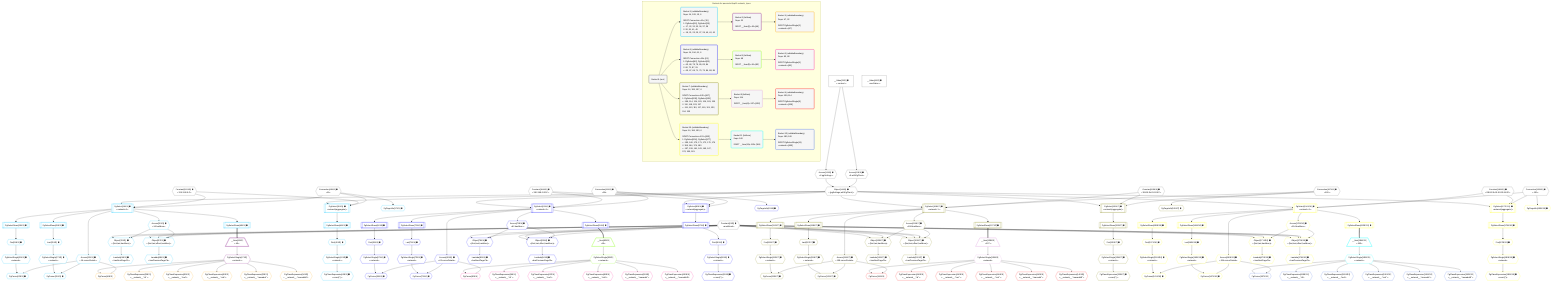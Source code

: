 %%{init: {'themeVariables': { 'fontSize': '12px'}}}%%
graph TD
    classDef path fill:#eee,stroke:#000,color:#000
    classDef plan fill:#fff,stroke-width:1px,color:#000
    classDef itemplan fill:#fff,stroke-width:2px,color:#000
    classDef unbatchedplan fill:#dff,stroke-width:1px,color:#000
    classDef sideeffectplan fill:#fcc,stroke-width:2px,color:#000
    classDef bucket fill:#f6f6f6,color:#000,stroke-width:2px,text-align:left


    %% plan dependencies
    Object14{{"Object[14∈0] ➊<br />ᐸ{pgSettings,withPgClient}ᐳ"}}:::plan
    Access12{{"Access[12∈0] ➊<br />ᐸ2.pgSettingsᐳ"}}:::plan
    Access13{{"Access[13∈0] ➊<br />ᐸ2.withPgClientᐳ"}}:::plan
    Access12 & Access13 --> Object14
    __Value2["__Value[2∈0] ➊<br />ᐸcontextᐳ"]:::plan
    __Value2 --> Access12
    __Value2 --> Access13
    __Value4["__Value[4∈0] ➊<br />ᐸrootValueᐳ"]:::plan
    Constant6{{"Constant[6∈0] ➊<br />ᐸundefinedᐳ"}}:::plan
    Connection15{{"Connection[15∈0] ➊<br />ᐸ11ᐳ"}}:::plan
    Connection61{{"Connection[61∈0] ➊<br />ᐸ59ᐳ"}}:::plan
    Connection107{{"Connection[107∈0] ➊<br />ᐸ105ᐳ"}}:::plan
    Connection153{{"Connection[153∈0] ➊<br />ᐸ151ᐳ"}}:::plan
    Constant193{{"Constant[193∈0] ➊<br />ᐸ'192.168.0.0'ᐳ"}}:::plan
    Constant194{{"Constant[194∈0] ➊<br />ᐸ'192.168.0.0/16'ᐳ"}}:::plan
    Constant195{{"Constant[195∈0] ➊<br />ᐸ'08:00:2b:01:02:03'ᐳ"}}:::plan
    Constant196{{"Constant[196∈0] ➊<br />ᐸ'08:00:2b:01:02:03:04:05'ᐳ"}}:::plan
    Object37{{"Object[37∈1] ➊<br />ᐸ{first,last,offset,hasMore}ᐳ"}}:::plan
    Access32{{"Access[32∈1] ➊<br />ᐸ16.hasMoreᐳ"}}:::plan
    Constant6 & Constant6 & Constant6 & Access32 --> Object37
    PgSelect16[["PgSelect[16∈1] ➊<br />ᐸnetwork+1ᐳ"]]:::plan
    Object14 & Constant193 & Connection15 --> PgSelect16
    Object33{{"Object[33∈1] ➊<br />ᐸ{first,last,hasMore}ᐳ"}}:::plan
    Constant6 & Constant6 & Access32 --> Object33
    PgSelect39[["PgSelect[39∈1] ➊<br />ᐸnetwork(aggregate)ᐳ"]]:::plan
    Object14 & Constant193 & Connection15 --> PgSelect39
    PgCursor23{{"PgCursor[23∈1] ➊"}}:::plan
    PgSelectSingle21{{"PgSelectSingle[21∈1] ➊<br />ᐸnetworkᐳ"}}:::plan
    Access22{{"Access[22∈1] ➊<br />ᐸ16.cursorDetailsᐳ"}}:::plan
    PgSelectSingle21 & Access22 --> PgCursor23
    PgCursor29{{"PgCursor[29∈1] ➊"}}:::plan
    PgSelectSingle27{{"PgSelectSingle[27∈1] ➊<br />ᐸnetworkᐳ"}}:::plan
    PgSelectSingle27 & Access22 --> PgCursor29
    PgPageInfo17{{"PgPageInfo[17∈1] ➊"}}:::plan
    Connection15 --> PgPageInfo17
    First19{{"First[19∈1] ➊"}}:::plan
    PgSelectRows20[["PgSelectRows[20∈1] ➊"]]:::plan
    PgSelectRows20 --> First19
    PgSelect16 --> PgSelectRows20
    First19 --> PgSelectSingle21
    PgSelect16 --> Access22
    Last25{{"Last[25∈1] ➊"}}:::plan
    PgSelectRows26[["PgSelectRows[26∈1] ➊"]]:::plan
    PgSelectRows26 --> Last25
    PgSelect16 --> PgSelectRows26
    Last25 --> PgSelectSingle27
    PgSelect16 --> Access32
    Lambda34{{"Lambda[34∈1] ➊<br />ᐸhasNextPageCbᐳ"}}:::plan
    Object33 --> Lambda34
    Lambda38{{"Lambda[38∈1] ➊<br />ᐸhasPreviousPageCbᐳ"}}:::plan
    Object37 --> Lambda38
    First40{{"First[40∈1] ➊"}}:::plan
    PgSelectRows41[["PgSelectRows[41∈1] ➊"]]:::plan
    PgSelectRows41 --> First40
    PgSelect39 --> PgSelectRows41
    PgSelectSingle42{{"PgSelectSingle[42∈1] ➊<br />ᐸnetworkᐳ"}}:::plan
    First40 --> PgSelectSingle42
    PgClassExpression43{{"PgClassExpression[43∈1] ➊<br />ᐸcount(*)ᐳ"}}:::plan
    PgSelectSingle42 --> PgClassExpression43
    PgSelectRows45[["PgSelectRows[45∈1] ➊"]]:::plan
    PgSelect16 --> PgSelectRows45
    __Item46[/"__Item[46∈2]<br />ᐸ45ᐳ"\]:::itemplan
    PgSelectRows45 ==> __Item46
    PgSelectSingle47{{"PgSelectSingle[47∈2]<br />ᐸnetworkᐳ"}}:::plan
    __Item46 --> PgSelectSingle47
    PgCursor49{{"PgCursor[49∈3]"}}:::plan
    PgSelectSingle47 & Access22 --> PgCursor49
    PgClassExpression50{{"PgClassExpression[50∈3]<br />ᐸ__network__.”id”ᐳ"}}:::plan
    PgSelectSingle47 --> PgClassExpression50
    PgClassExpression51{{"PgClassExpression[51∈3]<br />ᐸ__network__.”inet”ᐳ"}}:::plan
    PgSelectSingle47 --> PgClassExpression51
    PgClassExpression52{{"PgClassExpression[52∈3]<br />ᐸ__network__.”cidr”ᐳ"}}:::plan
    PgSelectSingle47 --> PgClassExpression52
    PgClassExpression53{{"PgClassExpression[53∈3]<br />ᐸ__network__.”macaddr”ᐳ"}}:::plan
    PgSelectSingle47 --> PgClassExpression53
    PgClassExpression54{{"PgClassExpression[54∈3]<br />ᐸ__network__.”macaddr8”ᐳ"}}:::plan
    PgSelectSingle47 --> PgClassExpression54
    Object83{{"Object[83∈4] ➊<br />ᐸ{first,last,offset,hasMore}ᐳ"}}:::plan
    Access78{{"Access[78∈4] ➊<br />ᐸ62.hasMoreᐳ"}}:::plan
    Constant6 & Constant6 & Constant6 & Access78 --> Object83
    PgSelect62[["PgSelect[62∈4] ➊<br />ᐸnetwork+1ᐳ"]]:::plan
    Object14 & Constant194 & Connection61 --> PgSelect62
    Object79{{"Object[79∈4] ➊<br />ᐸ{first,last,hasMore}ᐳ"}}:::plan
    Constant6 & Constant6 & Access78 --> Object79
    PgSelect85[["PgSelect[85∈4] ➊<br />ᐸnetwork(aggregate)ᐳ"]]:::plan
    Object14 & Constant194 & Connection61 --> PgSelect85
    PgCursor69{{"PgCursor[69∈4] ➊"}}:::plan
    PgSelectSingle67{{"PgSelectSingle[67∈4] ➊<br />ᐸnetworkᐳ"}}:::plan
    Access68{{"Access[68∈4] ➊<br />ᐸ62.cursorDetailsᐳ"}}:::plan
    PgSelectSingle67 & Access68 --> PgCursor69
    PgCursor75{{"PgCursor[75∈4] ➊"}}:::plan
    PgSelectSingle73{{"PgSelectSingle[73∈4] ➊<br />ᐸnetworkᐳ"}}:::plan
    PgSelectSingle73 & Access68 --> PgCursor75
    PgPageInfo63{{"PgPageInfo[63∈4] ➊"}}:::plan
    Connection61 --> PgPageInfo63
    First65{{"First[65∈4] ➊"}}:::plan
    PgSelectRows66[["PgSelectRows[66∈4] ➊"]]:::plan
    PgSelectRows66 --> First65
    PgSelect62 --> PgSelectRows66
    First65 --> PgSelectSingle67
    PgSelect62 --> Access68
    Last71{{"Last[71∈4] ➊"}}:::plan
    PgSelectRows72[["PgSelectRows[72∈4] ➊"]]:::plan
    PgSelectRows72 --> Last71
    PgSelect62 --> PgSelectRows72
    Last71 --> PgSelectSingle73
    PgSelect62 --> Access78
    Lambda80{{"Lambda[80∈4] ➊<br />ᐸhasNextPageCbᐳ"}}:::plan
    Object79 --> Lambda80
    Lambda84{{"Lambda[84∈4] ➊<br />ᐸhasPreviousPageCbᐳ"}}:::plan
    Object83 --> Lambda84
    First86{{"First[86∈4] ➊"}}:::plan
    PgSelectRows87[["PgSelectRows[87∈4] ➊"]]:::plan
    PgSelectRows87 --> First86
    PgSelect85 --> PgSelectRows87
    PgSelectSingle88{{"PgSelectSingle[88∈4] ➊<br />ᐸnetworkᐳ"}}:::plan
    First86 --> PgSelectSingle88
    PgClassExpression89{{"PgClassExpression[89∈4] ➊<br />ᐸcount(*)ᐳ"}}:::plan
    PgSelectSingle88 --> PgClassExpression89
    PgSelectRows91[["PgSelectRows[91∈4] ➊"]]:::plan
    PgSelect62 --> PgSelectRows91
    __Item92[/"__Item[92∈5]<br />ᐸ91ᐳ"\]:::itemplan
    PgSelectRows91 ==> __Item92
    PgSelectSingle93{{"PgSelectSingle[93∈5]<br />ᐸnetworkᐳ"}}:::plan
    __Item92 --> PgSelectSingle93
    PgCursor95{{"PgCursor[95∈6]"}}:::plan
    PgSelectSingle93 & Access68 --> PgCursor95
    PgClassExpression96{{"PgClassExpression[96∈6]<br />ᐸ__network__.”id”ᐳ"}}:::plan
    PgSelectSingle93 --> PgClassExpression96
    PgClassExpression97{{"PgClassExpression[97∈6]<br />ᐸ__network__.”inet”ᐳ"}}:::plan
    PgSelectSingle93 --> PgClassExpression97
    PgClassExpression98{{"PgClassExpression[98∈6]<br />ᐸ__network__.”cidr”ᐳ"}}:::plan
    PgSelectSingle93 --> PgClassExpression98
    PgClassExpression99{{"PgClassExpression[99∈6]<br />ᐸ__network__.”macaddr”ᐳ"}}:::plan
    PgSelectSingle93 --> PgClassExpression99
    PgClassExpression100{{"PgClassExpression[100∈6]<br />ᐸ__network__.”macaddr8”ᐳ"}}:::plan
    PgSelectSingle93 --> PgClassExpression100
    Object129{{"Object[129∈7] ➊<br />ᐸ{first,last,offset,hasMore}ᐳ"}}:::plan
    Access124{{"Access[124∈7] ➊<br />ᐸ108.hasMoreᐳ"}}:::plan
    Constant6 & Constant6 & Constant6 & Access124 --> Object129
    PgSelect108[["PgSelect[108∈7] ➊<br />ᐸnetwork+1ᐳ"]]:::plan
    Object14 & Constant195 & Connection107 --> PgSelect108
    Object125{{"Object[125∈7] ➊<br />ᐸ{first,last,hasMore}ᐳ"}}:::plan
    Constant6 & Constant6 & Access124 --> Object125
    PgSelect131[["PgSelect[131∈7] ➊<br />ᐸnetwork(aggregate)ᐳ"]]:::plan
    Object14 & Constant195 & Connection107 --> PgSelect131
    PgCursor115{{"PgCursor[115∈7] ➊"}}:::plan
    PgSelectSingle113{{"PgSelectSingle[113∈7] ➊<br />ᐸnetworkᐳ"}}:::plan
    Access114{{"Access[114∈7] ➊<br />ᐸ108.cursorDetailsᐳ"}}:::plan
    PgSelectSingle113 & Access114 --> PgCursor115
    PgCursor121{{"PgCursor[121∈7] ➊"}}:::plan
    PgSelectSingle119{{"PgSelectSingle[119∈7] ➊<br />ᐸnetworkᐳ"}}:::plan
    PgSelectSingle119 & Access114 --> PgCursor121
    PgPageInfo109{{"PgPageInfo[109∈7] ➊"}}:::plan
    Connection107 --> PgPageInfo109
    First111{{"First[111∈7] ➊"}}:::plan
    PgSelectRows112[["PgSelectRows[112∈7] ➊"]]:::plan
    PgSelectRows112 --> First111
    PgSelect108 --> PgSelectRows112
    First111 --> PgSelectSingle113
    PgSelect108 --> Access114
    Last117{{"Last[117∈7] ➊"}}:::plan
    PgSelectRows118[["PgSelectRows[118∈7] ➊"]]:::plan
    PgSelectRows118 --> Last117
    PgSelect108 --> PgSelectRows118
    Last117 --> PgSelectSingle119
    PgSelect108 --> Access124
    Lambda126{{"Lambda[126∈7] ➊<br />ᐸhasNextPageCbᐳ"}}:::plan
    Object125 --> Lambda126
    Lambda130{{"Lambda[130∈7] ➊<br />ᐸhasPreviousPageCbᐳ"}}:::plan
    Object129 --> Lambda130
    First132{{"First[132∈7] ➊"}}:::plan
    PgSelectRows133[["PgSelectRows[133∈7] ➊"]]:::plan
    PgSelectRows133 --> First132
    PgSelect131 --> PgSelectRows133
    PgSelectSingle134{{"PgSelectSingle[134∈7] ➊<br />ᐸnetworkᐳ"}}:::plan
    First132 --> PgSelectSingle134
    PgClassExpression135{{"PgClassExpression[135∈7] ➊<br />ᐸcount(*)ᐳ"}}:::plan
    PgSelectSingle134 --> PgClassExpression135
    PgSelectRows137[["PgSelectRows[137∈7] ➊"]]:::plan
    PgSelect108 --> PgSelectRows137
    __Item138[/"__Item[138∈8]<br />ᐸ137ᐳ"\]:::itemplan
    PgSelectRows137 ==> __Item138
    PgSelectSingle139{{"PgSelectSingle[139∈8]<br />ᐸnetworkᐳ"}}:::plan
    __Item138 --> PgSelectSingle139
    PgCursor141{{"PgCursor[141∈9]"}}:::plan
    PgSelectSingle139 & Access114 --> PgCursor141
    PgClassExpression142{{"PgClassExpression[142∈9]<br />ᐸ__network__.”id”ᐳ"}}:::plan
    PgSelectSingle139 --> PgClassExpression142
    PgClassExpression143{{"PgClassExpression[143∈9]<br />ᐸ__network__.”inet”ᐳ"}}:::plan
    PgSelectSingle139 --> PgClassExpression143
    PgClassExpression144{{"PgClassExpression[144∈9]<br />ᐸ__network__.”cidr”ᐳ"}}:::plan
    PgSelectSingle139 --> PgClassExpression144
    PgClassExpression145{{"PgClassExpression[145∈9]<br />ᐸ__network__.”macaddr”ᐳ"}}:::plan
    PgSelectSingle139 --> PgClassExpression145
    PgClassExpression146{{"PgClassExpression[146∈9]<br />ᐸ__network__.”macaddr8”ᐳ"}}:::plan
    PgSelectSingle139 --> PgClassExpression146
    Object175{{"Object[175∈10] ➊<br />ᐸ{first,last,offset,hasMore}ᐳ"}}:::plan
    Access170{{"Access[170∈10] ➊<br />ᐸ154.hasMoreᐳ"}}:::plan
    Constant6 & Constant6 & Constant6 & Access170 --> Object175
    PgSelect154[["PgSelect[154∈10] ➊<br />ᐸnetwork+1ᐳ"]]:::plan
    Object14 & Constant196 & Connection153 --> PgSelect154
    Object171{{"Object[171∈10] ➊<br />ᐸ{first,last,hasMore}ᐳ"}}:::plan
    Constant6 & Constant6 & Access170 --> Object171
    PgSelect177[["PgSelect[177∈10] ➊<br />ᐸnetwork(aggregate)ᐳ"]]:::plan
    Object14 & Constant196 & Connection153 --> PgSelect177
    PgCursor161{{"PgCursor[161∈10] ➊"}}:::plan
    PgSelectSingle159{{"PgSelectSingle[159∈10] ➊<br />ᐸnetworkᐳ"}}:::plan
    Access160{{"Access[160∈10] ➊<br />ᐸ154.cursorDetailsᐳ"}}:::plan
    PgSelectSingle159 & Access160 --> PgCursor161
    PgCursor167{{"PgCursor[167∈10] ➊"}}:::plan
    PgSelectSingle165{{"PgSelectSingle[165∈10] ➊<br />ᐸnetworkᐳ"}}:::plan
    PgSelectSingle165 & Access160 --> PgCursor167
    PgPageInfo155{{"PgPageInfo[155∈10] ➊"}}:::plan
    Connection153 --> PgPageInfo155
    First157{{"First[157∈10] ➊"}}:::plan
    PgSelectRows158[["PgSelectRows[158∈10] ➊"]]:::plan
    PgSelectRows158 --> First157
    PgSelect154 --> PgSelectRows158
    First157 --> PgSelectSingle159
    PgSelect154 --> Access160
    Last163{{"Last[163∈10] ➊"}}:::plan
    PgSelectRows164[["PgSelectRows[164∈10] ➊"]]:::plan
    PgSelectRows164 --> Last163
    PgSelect154 --> PgSelectRows164
    Last163 --> PgSelectSingle165
    PgSelect154 --> Access170
    Lambda172{{"Lambda[172∈10] ➊<br />ᐸhasNextPageCbᐳ"}}:::plan
    Object171 --> Lambda172
    Lambda176{{"Lambda[176∈10] ➊<br />ᐸhasPreviousPageCbᐳ"}}:::plan
    Object175 --> Lambda176
    First178{{"First[178∈10] ➊"}}:::plan
    PgSelectRows179[["PgSelectRows[179∈10] ➊"]]:::plan
    PgSelectRows179 --> First178
    PgSelect177 --> PgSelectRows179
    PgSelectSingle180{{"PgSelectSingle[180∈10] ➊<br />ᐸnetworkᐳ"}}:::plan
    First178 --> PgSelectSingle180
    PgClassExpression181{{"PgClassExpression[181∈10] ➊<br />ᐸcount(*)ᐳ"}}:::plan
    PgSelectSingle180 --> PgClassExpression181
    PgSelectRows183[["PgSelectRows[183∈10] ➊"]]:::plan
    PgSelect154 --> PgSelectRows183
    __Item184[/"__Item[184∈11]<br />ᐸ183ᐳ"\]:::itemplan
    PgSelectRows183 ==> __Item184
    PgSelectSingle185{{"PgSelectSingle[185∈11]<br />ᐸnetworkᐳ"}}:::plan
    __Item184 --> PgSelectSingle185
    PgCursor187{{"PgCursor[187∈12]"}}:::plan
    PgSelectSingle185 & Access160 --> PgCursor187
    PgClassExpression188{{"PgClassExpression[188∈12]<br />ᐸ__network__.”id”ᐳ"}}:::plan
    PgSelectSingle185 --> PgClassExpression188
    PgClassExpression189{{"PgClassExpression[189∈12]<br />ᐸ__network__.”inet”ᐳ"}}:::plan
    PgSelectSingle185 --> PgClassExpression189
    PgClassExpression190{{"PgClassExpression[190∈12]<br />ᐸ__network__.”cidr”ᐳ"}}:::plan
    PgSelectSingle185 --> PgClassExpression190
    PgClassExpression191{{"PgClassExpression[191∈12]<br />ᐸ__network__.”macaddr”ᐳ"}}:::plan
    PgSelectSingle185 --> PgClassExpression191
    PgClassExpression192{{"PgClassExpression[192∈12]<br />ᐸ__network__.”macaddr8”ᐳ"}}:::plan
    PgSelectSingle185 --> PgClassExpression192

    %% define steps

    subgraph "Buckets for queries/v4/pg11.network_types"
    Bucket0("Bucket 0 (root)"):::bucket
    classDef bucket0 stroke:#696969
    class Bucket0,__Value2,__Value4,Constant6,Access12,Access13,Object14,Connection15,Connection61,Connection107,Connection153,Constant193,Constant194,Constant195,Constant196 bucket0
    Bucket1("Bucket 1 (nullableBoundary)<br />Deps: 14, 193, 15, 6<br /><br />ROOT Connectionᐸ11ᐳ[15]<br />1: PgSelect[16], PgSelect[39]<br />ᐳ: 17, 22, 32, 33, 34, 37, 38<br />2: 20, 26, 41, 45<br />ᐳ: 19, 21, 23, 25, 27, 29, 40, 42, 43"):::bucket
    classDef bucket1 stroke:#00bfff
    class Bucket1,PgSelect16,PgPageInfo17,First19,PgSelectRows20,PgSelectSingle21,Access22,PgCursor23,Last25,PgSelectRows26,PgSelectSingle27,PgCursor29,Access32,Object33,Lambda34,Object37,Lambda38,PgSelect39,First40,PgSelectRows41,PgSelectSingle42,PgClassExpression43,PgSelectRows45 bucket1
    Bucket2("Bucket 2 (listItem)<br />Deps: 22<br /><br />ROOT __Item{2}ᐸ45ᐳ[46]"):::bucket
    classDef bucket2 stroke:#7f007f
    class Bucket2,__Item46,PgSelectSingle47 bucket2
    Bucket3("Bucket 3 (nullableBoundary)<br />Deps: 47, 22<br /><br />ROOT PgSelectSingle{2}ᐸnetworkᐳ[47]"):::bucket
    classDef bucket3 stroke:#ffa500
    class Bucket3,PgCursor49,PgClassExpression50,PgClassExpression51,PgClassExpression52,PgClassExpression53,PgClassExpression54 bucket3
    Bucket4("Bucket 4 (nullableBoundary)<br />Deps: 14, 194, 61, 6<br /><br />ROOT Connectionᐸ59ᐳ[61]<br />1: PgSelect[62], PgSelect[85]<br />ᐳ: 63, 68, 78, 79, 80, 83, 84<br />2: 66, 72, 87, 91<br />ᐳ: 65, 67, 69, 71, 73, 75, 86, 88, 89"):::bucket
    classDef bucket4 stroke:#0000ff
    class Bucket4,PgSelect62,PgPageInfo63,First65,PgSelectRows66,PgSelectSingle67,Access68,PgCursor69,Last71,PgSelectRows72,PgSelectSingle73,PgCursor75,Access78,Object79,Lambda80,Object83,Lambda84,PgSelect85,First86,PgSelectRows87,PgSelectSingle88,PgClassExpression89,PgSelectRows91 bucket4
    Bucket5("Bucket 5 (listItem)<br />Deps: 68<br /><br />ROOT __Item{5}ᐸ91ᐳ[92]"):::bucket
    classDef bucket5 stroke:#7fff00
    class Bucket5,__Item92,PgSelectSingle93 bucket5
    Bucket6("Bucket 6 (nullableBoundary)<br />Deps: 93, 68<br /><br />ROOT PgSelectSingle{5}ᐸnetworkᐳ[93]"):::bucket
    classDef bucket6 stroke:#ff1493
    class Bucket6,PgCursor95,PgClassExpression96,PgClassExpression97,PgClassExpression98,PgClassExpression99,PgClassExpression100 bucket6
    Bucket7("Bucket 7 (nullableBoundary)<br />Deps: 14, 195, 107, 6<br /><br />ROOT Connectionᐸ105ᐳ[107]<br />1: PgSelect[108], PgSelect[131]<br />ᐳ: 109, 114, 124, 125, 126, 129, 130<br />2: 112, 118, 133, 137<br />ᐳ: 111, 113, 115, 117, 119, 121, 132, 134, 135"):::bucket
    classDef bucket7 stroke:#808000
    class Bucket7,PgSelect108,PgPageInfo109,First111,PgSelectRows112,PgSelectSingle113,Access114,PgCursor115,Last117,PgSelectRows118,PgSelectSingle119,PgCursor121,Access124,Object125,Lambda126,Object129,Lambda130,PgSelect131,First132,PgSelectRows133,PgSelectSingle134,PgClassExpression135,PgSelectRows137 bucket7
    Bucket8("Bucket 8 (listItem)<br />Deps: 114<br /><br />ROOT __Item{8}ᐸ137ᐳ[138]"):::bucket
    classDef bucket8 stroke:#dda0dd
    class Bucket8,__Item138,PgSelectSingle139 bucket8
    Bucket9("Bucket 9 (nullableBoundary)<br />Deps: 139, 114<br /><br />ROOT PgSelectSingle{8}ᐸnetworkᐳ[139]"):::bucket
    classDef bucket9 stroke:#ff0000
    class Bucket9,PgCursor141,PgClassExpression142,PgClassExpression143,PgClassExpression144,PgClassExpression145,PgClassExpression146 bucket9
    Bucket10("Bucket 10 (nullableBoundary)<br />Deps: 14, 196, 153, 6<br /><br />ROOT Connectionᐸ151ᐳ[153]<br />1: PgSelect[154], PgSelect[177]<br />ᐳ: 155, 160, 170, 171, 172, 175, 176<br />2: 158, 164, 179, 183<br />ᐳ: 157, 159, 161, 163, 165, 167, 178, 180, 181"):::bucket
    classDef bucket10 stroke:#ffff00
    class Bucket10,PgSelect154,PgPageInfo155,First157,PgSelectRows158,PgSelectSingle159,Access160,PgCursor161,Last163,PgSelectRows164,PgSelectSingle165,PgCursor167,Access170,Object171,Lambda172,Object175,Lambda176,PgSelect177,First178,PgSelectRows179,PgSelectSingle180,PgClassExpression181,PgSelectRows183 bucket10
    Bucket11("Bucket 11 (listItem)<br />Deps: 160<br /><br />ROOT __Item{11}ᐸ183ᐳ[184]"):::bucket
    classDef bucket11 stroke:#00ffff
    class Bucket11,__Item184,PgSelectSingle185 bucket11
    Bucket12("Bucket 12 (nullableBoundary)<br />Deps: 185, 160<br /><br />ROOT PgSelectSingle{11}ᐸnetworkᐳ[185]"):::bucket
    classDef bucket12 stroke:#4169e1
    class Bucket12,PgCursor187,PgClassExpression188,PgClassExpression189,PgClassExpression190,PgClassExpression191,PgClassExpression192 bucket12
    Bucket0 --> Bucket1 & Bucket4 & Bucket7 & Bucket10
    Bucket1 --> Bucket2
    Bucket2 --> Bucket3
    Bucket4 --> Bucket5
    Bucket5 --> Bucket6
    Bucket7 --> Bucket8
    Bucket8 --> Bucket9
    Bucket10 --> Bucket11
    Bucket11 --> Bucket12
    end